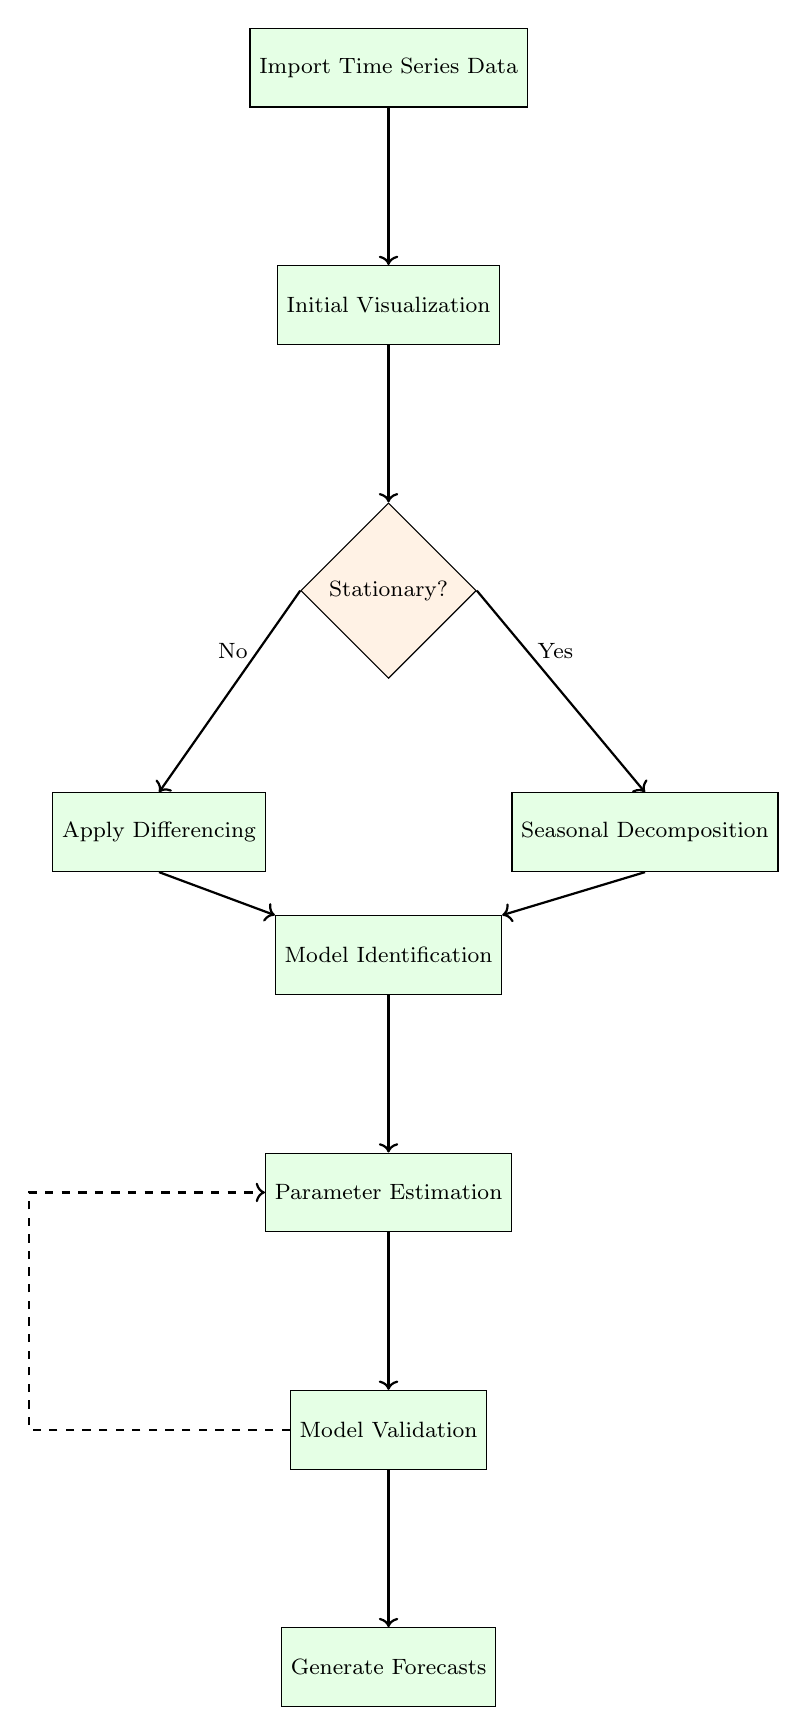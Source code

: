 \begin{tikzpicture}[
	node distance=2cm,
	every node/.style={font=\footnotesize},
	box/.style={rectangle, draw, fill=green!10, minimum width=2.2cm, minimum height=1cm, text centered},
	decision/.style={diamond, draw, fill=orange!10, minimum width=2cm, minimum height=1cm, text centered},
	arrow/.style={->, thick}
	]
	
	% Time series workflow
	\node[box] (import) {Import Time Series Data};
	\node[box, below=of import] (visualize) {Initial Visualization};
	\node[decision, below=of visualize] (stationary) {Stationary?};
	\node[box, below left=2cm and 1cm of stationary] (difference) {Apply Differencing};
	\node[box, below right=2cm and 1cm of stationary] (decompose) {Seasonal Decomposition};
	\node[box, below=3cm of stationary] (identify) {Model Identification};
	\node[box, below=of identify] (estimate) {Parameter Estimation};
	\node[box, below=of estimate] (validate) {Model Validation};
	\node[box, below=of validate] (forecast) {Generate Forecasts};
	
	% Arrows
	\draw[arrow] (import) -- (visualize);
	\draw[arrow] (visualize) -- (stationary);
	\draw[arrow] (stationary.west) -- node[left, pos=0.3] {No} (difference.north);
	\draw[arrow] (stationary.east) -- node[right, pos=0.3] {Yes} (decompose.north);
	\draw[arrow] (difference.south) -- (identify.north west);
	\draw[arrow] (decompose.south) -- (identify.north east);
	\draw[arrow] (identify) -- (estimate);
	\draw[arrow] (estimate) -- (validate);
	\draw[arrow] (validate) -- (forecast);
	
	% Feedback loop
	\draw[arrow, dashed] (validate.west) -| ([xshift=-3cm]estimate.west) -- (estimate.west);
	
\end{tikzpicture}